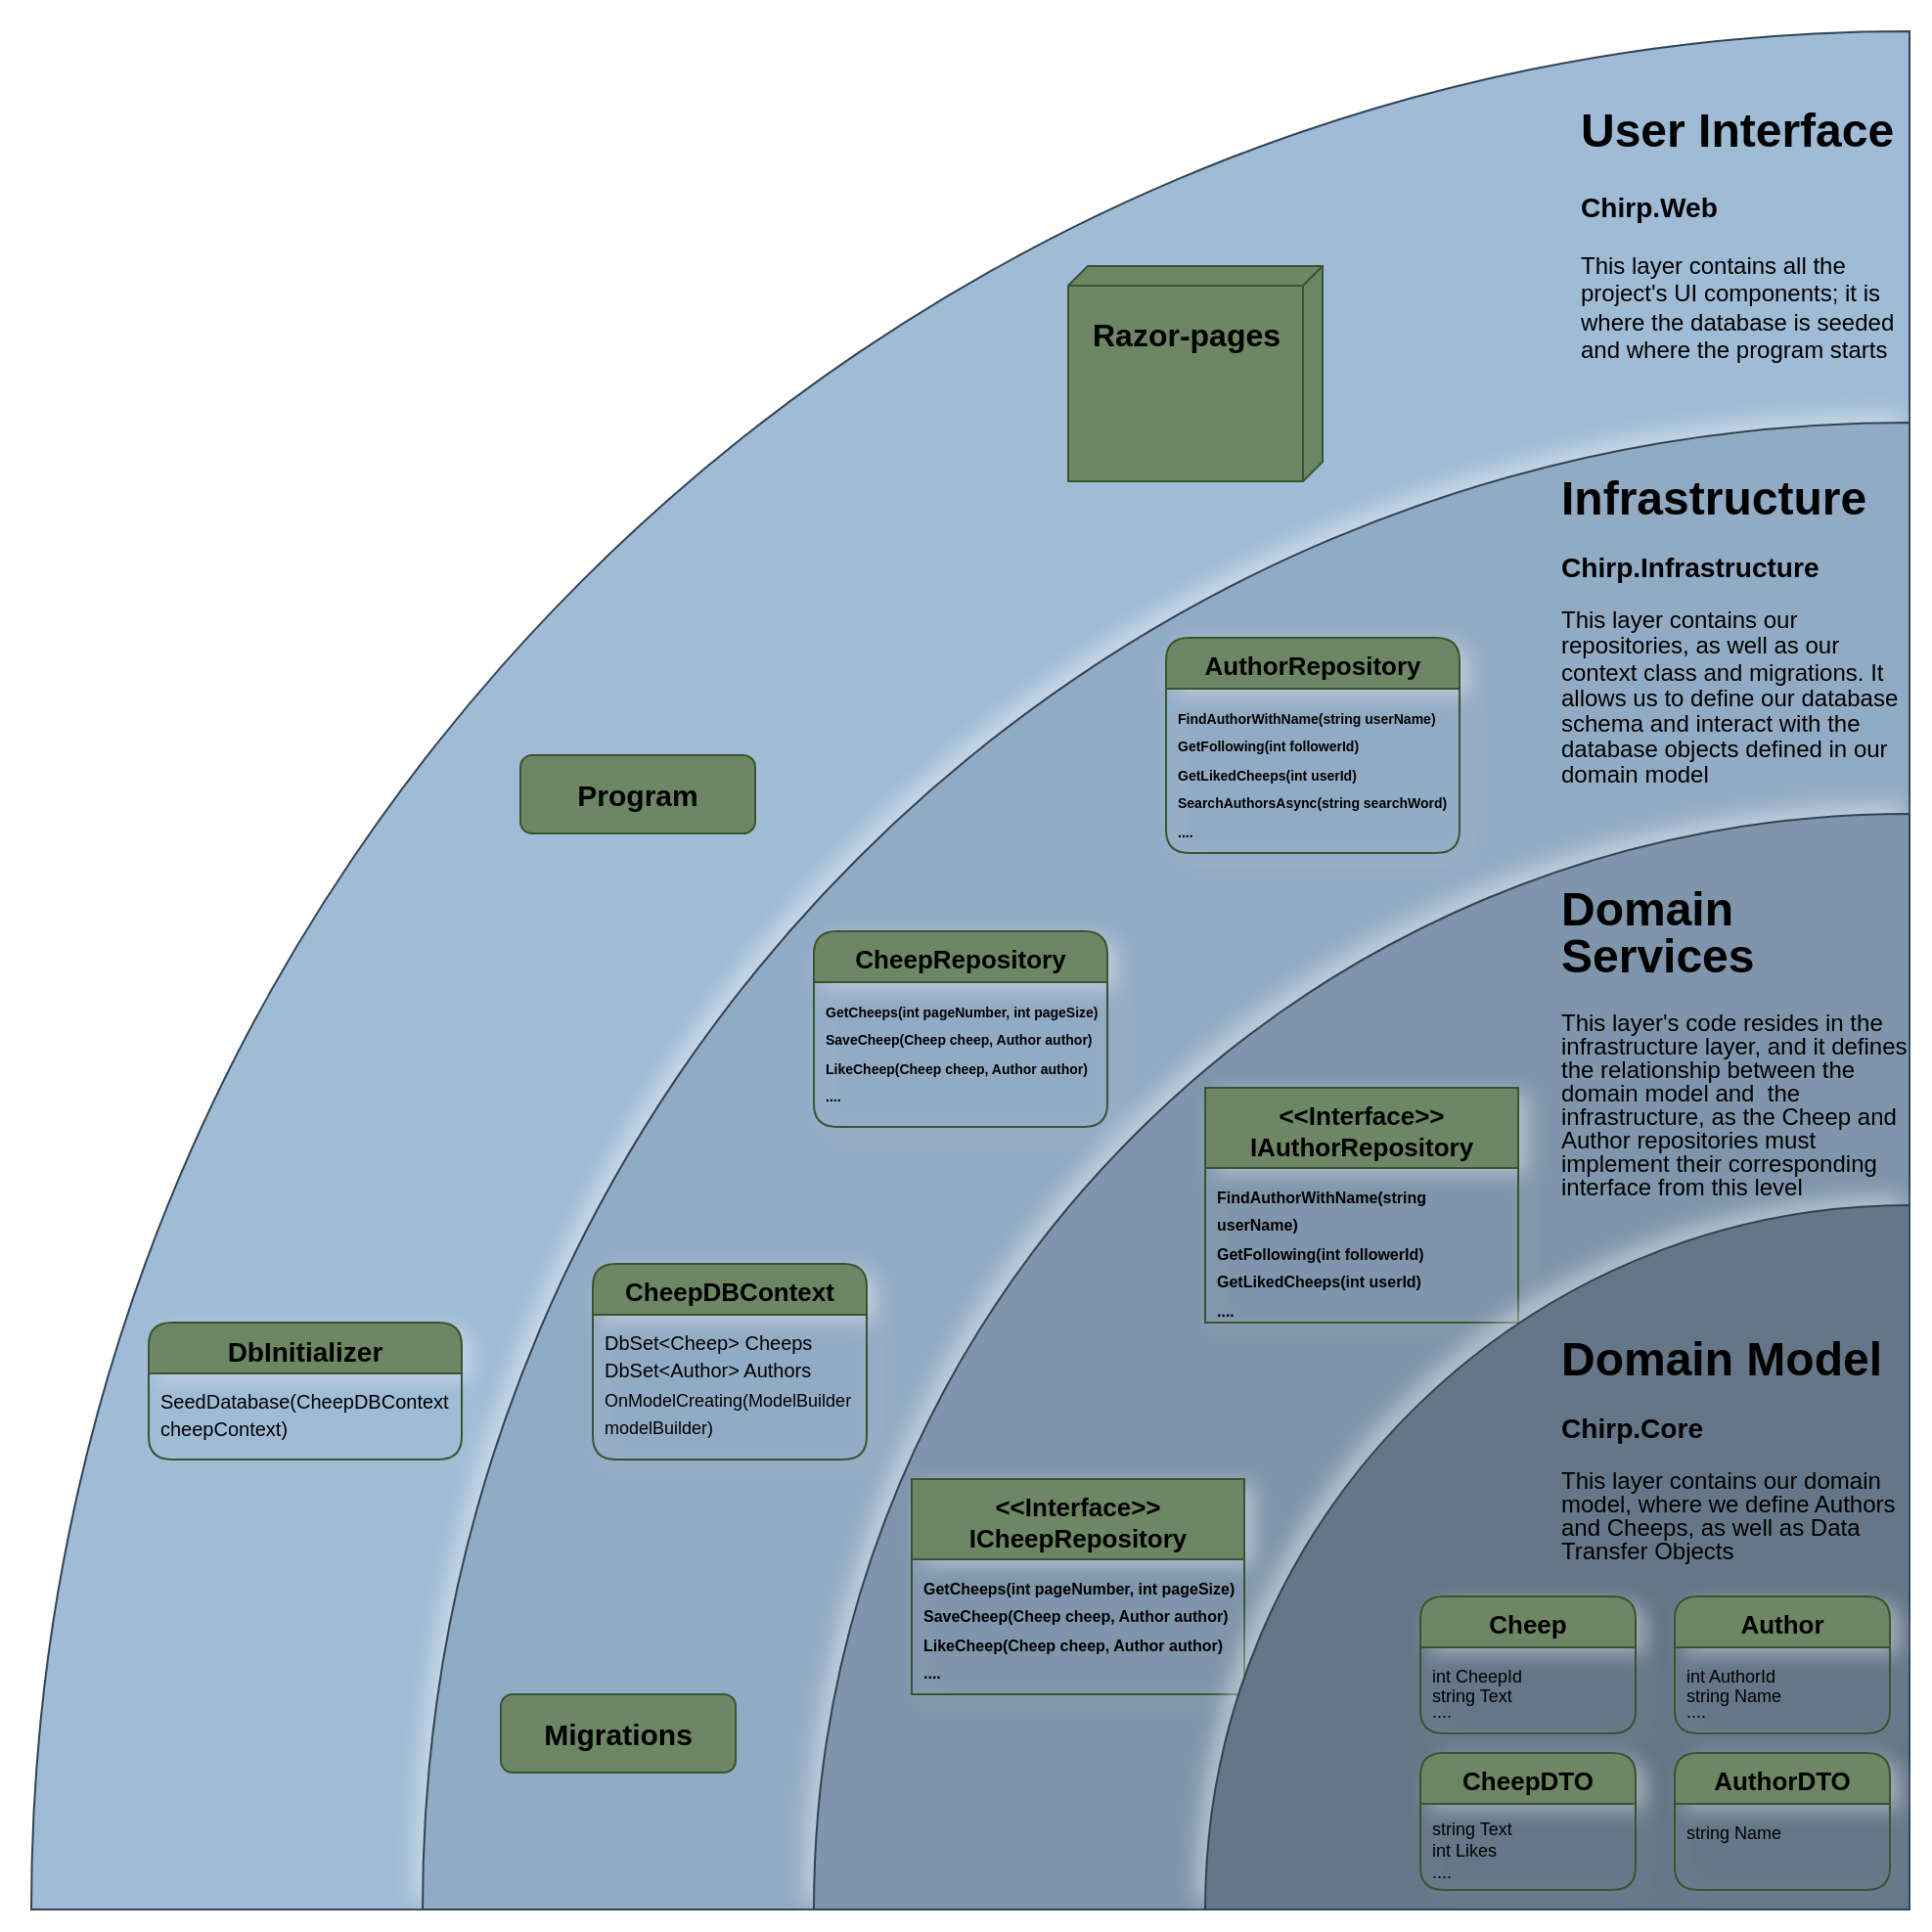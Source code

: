 <mxfile version="25.0.3">
  <diagram name="Side-1" id="M_8jaddpAcBc_p0ewjSc">
    <mxGraphModel dx="2486" dy="942" grid="1" gridSize="10" guides="1" tooltips="1" connect="1" arrows="1" fold="1" page="1" pageScale="1" pageWidth="827" pageHeight="1169" math="0" shadow="0">
      <root>
        <mxCell id="0" />
        <mxCell id="TLWgxVk_4iHTqdzo4RCf-10" value="4" parent="0" />
        <mxCell id="wKvgLo9anTYskzgggmUT-33" value="" style="shape=stencil(rVRNT4NAEP01JHqgQdCDxwb14MHE6B+Ybqdl0mWX7C6F+uudZUtbSmmMmhBg3mPefC5RltsCKozSREGJUfYUpel7DcahYSwnIySTKb8Xgbx/DGYzNMFWKFzAtmAIFr2fdUZvsKGl2yuQKtCQ82z2HCVz/sZfWS60UixCWtkBc8KzGJBi36QNYsnsIYTZ7e1gVRyhRF/EKXos8S0AUfry60h3P4v0cTlSljMyVXCWL0Bs1kbXankxvwp8M0dET5d6i8fE+xENO3S59F5BkjpRSP5XoE/oisJn4b3BCL4bWBLx88a0HuOWMLa79SsJXZ1O860EJwpvdJ79Ulv6OnwBoiDsHJoC/GB3uvYGKDfj52ttPWiwkiAw0OaQxL6ehlwIQjyx+VTx+7zP+m/Oym9jaMnGRjvwKzDolASzxph14pWE9YCyDWI1hv8wbCG1xSungfHRwnXoxJZm+UobvLK+K5Iy/BamTsZIoEPDVDvgGw==);whiteSpace=wrap;html=1;fillColor=#9FBBD6;strokeColor=#314354;rotation=-180;shadow=1;shadowColor=#FFFFFF;shadowOpacity=40;shadowOffsetX=-5;shadowOffsetY=-5;shadowBlur=5;" vertex="1" parent="TLWgxVk_4iHTqdzo4RCf-10">
          <mxGeometry x="-700" y="340" width="960" height="960" as="geometry" />
        </mxCell>
        <mxCell id="TLWgxVk_4iHTqdzo4RCf-54" value="" style="verticalAlign=top;align=left;spacingTop=8;spacingLeft=2;spacingRight=12;shape=cube;size=10;direction=south;fontStyle=4;html=1;whiteSpace=wrap;strokeColor=#3A5431;fillColor=#6d8764;rotation=0;strokeWidth=1;noLabel=0;connectable=1;allowArrows=1;fixDash=0;recursiveResize=1;comic=0;fontColor=#ffffff;" parent="TLWgxVk_4iHTqdzo4RCf-10" vertex="1">
          <mxGeometry x="-170" y="460" width="130" height="110" as="geometry" />
        </mxCell>
        <mxCell id="wKvgLo9anTYskzgggmUT-50" value="&lt;font style=&quot;font-size: 16px;&quot;&gt;&lt;b style=&quot;&quot;&gt;Razor-pages&lt;/b&gt;&lt;/font&gt;" style="text;html=1;align=center;verticalAlign=middle;resizable=0;points=[];autosize=1;strokeColor=none;fillColor=none;" vertex="1" parent="TLWgxVk_4iHTqdzo4RCf-10">
          <mxGeometry x="-170" y="480" width="120" height="30" as="geometry" />
        </mxCell>
        <mxCell id="wKvgLo9anTYskzgggmUT-52" value="&lt;font style=&quot;font-size: 14px;&quot; color=&quot;#000000&quot;&gt;DbInitializer&lt;/font&gt;" style="swimlane;fontStyle=1;align=center;verticalAlign=top;childLayout=stackLayout;horizontal=1;startSize=26;horizontalStack=0;resizeParent=1;resizeParentMax=0;resizeLast=0;collapsible=0;marginBottom=0;whiteSpace=wrap;html=1;fillColor=#6d8764;fontColor=#ffffff;strokeColor=#3A5431;snapToPoint=1;rounded=1;shadow=1;shadowColor=#FFFFFF;shadowOpacity=40;shadowOffsetX=5;shadowBlur=5;" vertex="1" parent="TLWgxVk_4iHTqdzo4RCf-10">
          <mxGeometry x="-640" y="1000" width="160" height="70" as="geometry" />
        </mxCell>
        <mxCell id="wKvgLo9anTYskzgggmUT-53" value="&lt;font style=&quot;font-size: 10px;&quot;&gt;SeedDatabase(CheepDBContext cheepContext)&lt;/font&gt;" style="text;strokeColor=none;fillColor=none;align=left;verticalAlign=top;spacingLeft=4;spacingRight=4;overflow=hidden;rotatable=0;points=[[0,0.5],[1,0.5]];portConstraint=eastwest;whiteSpace=wrap;html=1;" vertex="1" parent="wKvgLo9anTYskzgggmUT-52">
          <mxGeometry y="26" width="160" height="44" as="geometry" />
        </mxCell>
        <mxCell id="wKvgLo9anTYskzgggmUT-63" value="&lt;h1 style=&quot;margin-top: 0px;&quot;&gt;User Interface&lt;/h1&gt;&lt;h3&gt;Chirp.Web&lt;/h3&gt;&lt;p&gt;This layer contains all the project&#39;s UI components; it is where the database is seeded and where the program starts&lt;/p&gt;" style="text;html=1;whiteSpace=wrap;overflow=hidden;rounded=0;" vertex="1" parent="TLWgxVk_4iHTqdzo4RCf-10">
          <mxGeometry x="90" y="370" width="170" height="160" as="geometry" />
        </mxCell>
        <mxCell id="wKvgLo9anTYskzgggmUT-62" value="&lt;font color=&quot;#000000&quot;&gt;&lt;span style=&quot;font-size: 15px;&quot;&gt;&lt;b&gt;Program&lt;/b&gt;&lt;/span&gt;&lt;/font&gt;" style="rounded=1;whiteSpace=wrap;html=1;fillColor=#6d8764;fontColor=#ffffff;strokeColor=#3A5431;" vertex="1" parent="TLWgxVk_4iHTqdzo4RCf-10">
          <mxGeometry x="-450" y="710" width="120" height="40" as="geometry" />
        </mxCell>
        <mxCell id="TLWgxVk_4iHTqdzo4RCf-9" value="3" parent="0" />
        <mxCell id="wKvgLo9anTYskzgggmUT-32" value="" style="shape=stencil(rVRNT4NAEP01JHqgQdCDxwb14MHE6B+Ybqdl0mWX7C6F+uudZUtbSmmMmhBg3mPefC5RltsCKozSREGJUfYUpel7DcahYSwnIySTKb8Xgbx/DGYzNMFWKFzAtmAIFr2fdUZvsKGl2yuQKtCQ82z2HCVz/sZfWS60UixCWtkBc8KzGJBi36QNYsnsIYTZ7e1gVRyhRF/EKXos8S0AUfry60h3P4v0cTlSljMyVXCWL0Bs1kbXankxvwp8M0dET5d6i8fE+xENO3S59F5BkjpRSP5XoE/oisJn4b3BCL4bWBLx88a0HuOWMLa79SsJXZ1O860EJwpvdJ79Ulv6OnwBoiDsHJoC/GB3uvYGKDfj52ttPWiwkiAw0OaQxL6ehlwIQjyx+VTx+7zP+m/Oym9jaMnGRjvwKzDolASzxph14pWE9YCyDWI1hv8wbCG1xSungfHRwnXoxJZm+UobvLK+K5Iy/BamTsZIoEPDVDvgGw==);whiteSpace=wrap;html=1;fillColor=#92ABC4;strokeColor=#314354;rotation=-180;shadow=1;shadowColor=#FFFFFF;shadowOpacity=40;shadowOffsetX=-5;shadowOffsetY=-5;shadowBlur=5;" vertex="1" parent="TLWgxVk_4iHTqdzo4RCf-9">
          <mxGeometry x="-500" y="540" width="760" height="760" as="geometry" />
        </mxCell>
        <mxCell id="wKvgLo9anTYskzgggmUT-44" value="&lt;font style=&quot;font-size: 13px;&quot; color=&quot;#000000&quot;&gt;AuthorRepository&lt;/font&gt;" style="swimlane;fontStyle=1;align=center;verticalAlign=top;childLayout=stackLayout;horizontal=1;startSize=26;horizontalStack=0;resizeParent=1;resizeParentMax=0;resizeLast=0;collapsible=0;marginBottom=0;whiteSpace=wrap;html=1;fillColor=#6d8764;fontColor=#ffffff;strokeColor=#3A5431;snapToPoint=1;rounded=1;shadow=1;shadowColor=#FFFFFF;shadowOpacity=40;shadowOffsetX=5;shadowBlur=5;container=1;" vertex="1" parent="TLWgxVk_4iHTqdzo4RCf-9">
          <mxGeometry x="-120" y="650" width="150" height="110" as="geometry" />
        </mxCell>
        <mxCell id="wKvgLo9anTYskzgggmUT-45" value="&lt;b&gt;&lt;font style=&quot;font-size: 7px;&quot;&gt;&lt;font style=&quot;&quot;&gt;FindAuthorWithName(string userName)&lt;/font&gt;&lt;/font&gt;&lt;/b&gt;&lt;div&gt;&lt;div&gt;&lt;div&gt;&lt;font style=&quot;font-size: 7px;&quot;&gt;&lt;b&gt;GetFollowing(int followerId)&lt;/b&gt;&lt;/font&gt;&lt;/div&gt;&lt;div&gt;&lt;b&gt;&lt;font style=&quot;font-size: 7px;&quot;&gt;GetLikedCheeps(int userId)&lt;/font&gt;&lt;/b&gt;&lt;/div&gt;&lt;div&gt;&lt;font style=&quot;&quot;&gt;&lt;span style=&quot;font-size: 7px;&quot;&gt;&lt;b&gt;SearchAuthorsAsync(string searchWord)&lt;/b&gt;&lt;/span&gt;&lt;/font&gt;&lt;/div&gt;&lt;div&gt;&lt;b&gt;&lt;font style=&quot;font-size: 7px;&quot;&gt;....&lt;/font&gt;&lt;/b&gt;&lt;/div&gt;&lt;div&gt;&lt;span style=&quot;font-size: 7px;&quot;&gt;&lt;b&gt;&lt;br&gt;&lt;/b&gt;&lt;/span&gt;&lt;/div&gt;&lt;/div&gt;&lt;/div&gt;" style="text;strokeColor=none;fillColor=none;align=left;verticalAlign=top;spacingLeft=4;spacingRight=4;overflow=hidden;rotatable=0;points=[[0,0.5],[1,0.5]];portConstraint=eastwest;whiteSpace=wrap;html=1;" vertex="1" parent="wKvgLo9anTYskzgggmUT-44">
          <mxGeometry y="26" width="150" height="84" as="geometry" />
        </mxCell>
        <mxCell id="wKvgLo9anTYskzgggmUT-46" value="&lt;font style=&quot;font-size: 13px;&quot; color=&quot;#000000&quot;&gt;CheepRepository&lt;/font&gt;" style="swimlane;fontStyle=1;align=center;verticalAlign=top;childLayout=stackLayout;horizontal=1;startSize=26;horizontalStack=0;resizeParent=1;resizeParentMax=0;resizeLast=0;collapsible=0;marginBottom=0;whiteSpace=wrap;html=1;fillColor=#6d8764;fontColor=#ffffff;strokeColor=#3A5431;snapToPoint=1;rounded=1;shadow=1;shadowColor=#FFFFFF;shadowOpacity=40;shadowOffsetX=5;shadowBlur=5;" vertex="1" parent="TLWgxVk_4iHTqdzo4RCf-9">
          <mxGeometry x="-300" y="800" width="150" height="100" as="geometry" />
        </mxCell>
        <mxCell id="wKvgLo9anTYskzgggmUT-47" value="&lt;font style=&quot;font-size: 7px;&quot;&gt;&lt;b style=&quot;&quot;&gt;GetCheeps(int pageNumber, int pageSize)&lt;/b&gt;&lt;/font&gt;&lt;div&gt;&lt;b&gt;&lt;font style=&quot;font-size: 7px;&quot;&gt;SaveCheep(Cheep cheep, Author author)&lt;/font&gt;&lt;/b&gt;&lt;/div&gt;&lt;div&gt;&lt;div&gt;&lt;b&gt;&lt;font style=&quot;font-size: 7px;&quot;&gt;LikeCheep(Cheep cheep, Author author)&lt;/font&gt;&lt;/b&gt;&lt;/div&gt;&lt;div&gt;&lt;b style=&quot;background-color: initial;&quot;&gt;&lt;font style=&quot;font-size: 7px;&quot;&gt;....&lt;/font&gt;&lt;/b&gt;&lt;/div&gt;&lt;div&gt;&lt;span style=&quot;font-size: 7px;&quot;&gt;&lt;b&gt;&lt;br&gt;&lt;/b&gt;&lt;/span&gt;&lt;/div&gt;&lt;/div&gt;" style="text;strokeColor=none;fillColor=none;align=left;verticalAlign=top;spacingLeft=4;spacingRight=4;overflow=hidden;rotatable=0;points=[[0,0.5],[1,0.5]];portConstraint=eastwest;whiteSpace=wrap;html=1;" vertex="1" parent="wKvgLo9anTYskzgggmUT-46">
          <mxGeometry y="26" width="150" height="74" as="geometry" />
        </mxCell>
        <mxCell id="wKvgLo9anTYskzgggmUT-48" value="&lt;font style=&quot;font-size: 13px;&quot; color=&quot;#000000&quot;&gt;CheepDBContext&lt;/font&gt;" style="swimlane;fontStyle=1;align=center;verticalAlign=top;childLayout=stackLayout;horizontal=1;startSize=26;horizontalStack=0;resizeParent=1;resizeParentMax=0;resizeLast=0;collapsible=0;marginBottom=0;whiteSpace=wrap;html=1;fillColor=#6d8764;fontColor=#ffffff;strokeColor=#3A5431;snapToPoint=1;rounded=1;shadow=1;shadowColor=#FFFFFF;shadowOpacity=40;shadowOffsetX=5;shadowBlur=5;" vertex="1" parent="TLWgxVk_4iHTqdzo4RCf-9">
          <mxGeometry x="-413" y="970" width="140" height="100" as="geometry" />
        </mxCell>
        <mxCell id="wKvgLo9anTYskzgggmUT-49" value="&lt;font style=&quot;font-size: 10px;&quot;&gt;DbSet&amp;lt;Cheep&amp;gt; Cheeps&lt;/font&gt;&lt;div&gt;&lt;font style=&quot;font-size: 10px;&quot;&gt;DbSet&amp;lt;Author&amp;gt; Authors&lt;/font&gt;&lt;/div&gt;&lt;div&gt;&lt;font style=&quot;font-size: 9px;&quot;&gt;OnModelCreating(ModelBuilder modelBuilder)&lt;/font&gt;&lt;/div&gt;" style="text;strokeColor=none;fillColor=none;align=left;verticalAlign=top;spacingLeft=4;spacingRight=4;overflow=hidden;rotatable=0;points=[[0,0.5],[1,0.5]];portConstraint=eastwest;whiteSpace=wrap;html=1;" vertex="1" parent="wKvgLo9anTYskzgggmUT-48">
          <mxGeometry y="26" width="140" height="74" as="geometry" />
        </mxCell>
        <mxCell id="wKvgLo9anTYskzgggmUT-59" value="&lt;font style=&quot;font-size: 15px;&quot; color=&quot;#000000&quot;&gt;&lt;b style=&quot;&quot;&gt;Migrations&lt;/b&gt;&lt;/font&gt;" style="rounded=1;whiteSpace=wrap;html=1;fillColor=#6d8764;fontColor=#ffffff;strokeColor=#3A5431;" vertex="1" parent="TLWgxVk_4iHTqdzo4RCf-9">
          <mxGeometry x="-460" y="1190" width="120" height="40" as="geometry" />
        </mxCell>
        <mxCell id="TLWgxVk_4iHTqdzo4RCf-8" value="2" parent="0" />
        <mxCell id="wKvgLo9anTYskzgggmUT-31" value="" style="shape=stencil(rVRNT4NAEP01JHqgQdCDxwb14MHE6B+Ybqdl0mWX7C6F+uudZUtbSmmMmhBg3mPefC5RltsCKozSREGJUfYUpel7DcahYSwnIySTKb8Xgbx/DGYzNMFWKFzAtmAIFr2fdUZvsKGl2yuQKtCQ82z2HCVz/sZfWS60UixCWtkBc8KzGJBi36QNYsnsIYTZ7e1gVRyhRF/EKXos8S0AUfry60h3P4v0cTlSljMyVXCWL0Bs1kbXankxvwp8M0dET5d6i8fE+xENO3S59F5BkjpRSP5XoE/oisJn4b3BCL4bWBLx88a0HuOWMLa79SsJXZ1O860EJwpvdJ79Ulv6OnwBoiDsHJoC/GB3uvYGKDfj52ttPWiwkiAw0OaQxL6ehlwIQjyx+VTx+7zP+m/Oym9jaMnGRjvwKzDolASzxph14pWE9YCyDWI1hv8wbCG1xSungfHRwnXoxJZm+UobvLK+K5Iy/BamTsZIoEPDVDvgGw==);whiteSpace=wrap;html=1;fillColor=#7E95AB;strokeColor=#314354;rotation=-180;shadow=1;shadowColor=#FFFFFF;shadowOpacity=40;shadowOffsetX=-5;shadowOffsetY=-5;shadowBlur=5;" vertex="1" parent="TLWgxVk_4iHTqdzo4RCf-8">
          <mxGeometry x="-300" y="740" width="560" height="560" as="geometry" />
        </mxCell>
        <mxCell id="wKvgLo9anTYskzgggmUT-38" value="&lt;font style=&quot;font-size: 13px;&quot; color=&quot;#000000&quot;&gt;&amp;lt;&amp;lt;Interface&amp;gt;&amp;gt;&lt;/font&gt;&lt;div&gt;&lt;font style=&quot;font-size: 13px;&quot; color=&quot;#000000&quot;&gt;ICheepRepository&lt;/font&gt;&lt;/div&gt;" style="swimlane;fontStyle=1;align=center;verticalAlign=top;childLayout=stackLayout;horizontal=1;startSize=41;horizontalStack=0;resizeParent=1;resizeParentMax=0;resizeLast=0;collapsible=0;marginBottom=0;whiteSpace=wrap;html=1;fillColor=#6d8764;fontColor=#ffffff;strokeColor=#3A5431;rounded=0;shadow=1;shadowOpacity=40;shadowOffsetX=5;shadowBlur=5;shadowColor=#FFFFFF;" vertex="1" parent="TLWgxVk_4iHTqdzo4RCf-8">
          <mxGeometry x="-250" y="1080" width="170" height="110" as="geometry" />
        </mxCell>
        <mxCell id="wKvgLo9anTYskzgggmUT-39" value="&lt;font style=&quot;font-size: 8px;&quot;&gt;&lt;b style=&quot;&quot;&gt;GetCheeps(int pageNumber, int pageSize)&lt;/b&gt;&lt;/font&gt;&lt;div&gt;&lt;b&gt;&lt;font style=&quot;font-size: 8px;&quot;&gt;SaveCheep(Cheep cheep, Author author)&lt;br&gt;&lt;/font&gt;&lt;/b&gt;&lt;div&gt;&lt;b&gt;&lt;font style=&quot;font-size: 8px;&quot;&gt;LikeCheep(Cheep cheep, Author author)&lt;/font&gt;&lt;/b&gt;&lt;/div&gt;&lt;div&gt;&lt;b&gt;&lt;font style=&quot;font-size: 8px;&quot;&gt;....&lt;/font&gt;&lt;/b&gt;&lt;/div&gt;&lt;div&gt;&lt;b&gt;&lt;font style=&quot;font-size: 8px;&quot;&gt;&lt;br&gt;&lt;/font&gt;&lt;/b&gt;&lt;div&gt;&lt;font style=&quot;font-size: 7px;&quot;&gt;&lt;b style=&quot;&quot;&gt;&lt;br&gt;&lt;/b&gt;&lt;/font&gt;&lt;/div&gt;&lt;/div&gt;&lt;/div&gt;" style="text;strokeColor=none;fillColor=none;align=left;verticalAlign=top;spacingLeft=4;spacingRight=4;overflow=hidden;rotatable=0;points=[[0,0.5],[1,0.5]];portConstraint=eastwest;whiteSpace=wrap;html=1;" vertex="1" parent="wKvgLo9anTYskzgggmUT-38">
          <mxGeometry y="41" width="170" height="69" as="geometry" />
        </mxCell>
        <mxCell id="wKvgLo9anTYskzgggmUT-42" value="&lt;font style=&quot;font-size: 13px;&quot; color=&quot;#000000&quot;&gt;&amp;lt;&amp;lt;Interface&amp;gt;&amp;gt;&lt;/font&gt;&lt;div&gt;&lt;font style=&quot;font-size: 13px;&quot; color=&quot;#000000&quot;&gt;IAuthorRepository&lt;/font&gt;&lt;/div&gt;" style="swimlane;fontStyle=1;align=center;verticalAlign=top;childLayout=stackLayout;horizontal=1;startSize=41;horizontalStack=0;resizeParent=1;resizeParentMax=0;resizeLast=0;collapsible=0;marginBottom=0;whiteSpace=wrap;html=1;fillColor=#6d8764;fontColor=#ffffff;strokeColor=#3A5431;rounded=0;shadow=1;shadowOpacity=40;shadowOffsetX=5;shadowBlur=5;shadowColor=#FFFFFF;" vertex="1" parent="TLWgxVk_4iHTqdzo4RCf-8">
          <mxGeometry x="-100" y="880" width="160" height="120" as="geometry" />
        </mxCell>
        <mxCell id="wKvgLo9anTYskzgggmUT-43" value="&lt;b&gt;&lt;font style=&quot;font-size: 8px;&quot;&gt;&lt;font style=&quot;&quot;&gt;FindAuthorWithName(string userName)&lt;/font&gt;&lt;br&gt;&lt;/font&gt;&lt;/b&gt;&lt;div&gt;&lt;div&gt;&lt;font style=&quot;font-size: 8px;&quot;&gt;&lt;b&gt;GetFollowing(int followerId)&lt;/b&gt;&lt;/font&gt;&lt;/div&gt;&lt;div&gt;&lt;font style=&quot;font-size: 8px;&quot;&gt;&lt;b&gt;GetLikedCheeps(int userId)&lt;/b&gt;&lt;/font&gt;&lt;/div&gt;&lt;div&gt;&lt;font style=&quot;font-size: 8px;&quot;&gt;&lt;b&gt;....&lt;/b&gt;&lt;/font&gt;&lt;/div&gt;&lt;div&gt;&lt;b&gt;&lt;font style=&quot;font-size: 8px;&quot;&gt;&lt;br&gt;&lt;/font&gt;&lt;/b&gt;&lt;div&gt;&lt;font style=&quot;font-size: 7px;&quot;&gt;&lt;b style=&quot;&quot;&gt;&lt;br&gt;&lt;/b&gt;&lt;/font&gt;&lt;/div&gt;&lt;/div&gt;&lt;/div&gt;" style="text;strokeColor=none;fillColor=none;align=left;verticalAlign=top;spacingLeft=4;spacingRight=4;overflow=hidden;rotatable=0;points=[[0,0.5],[1,0.5]];portConstraint=eastwest;whiteSpace=wrap;html=1;" vertex="1" parent="wKvgLo9anTYskzgggmUT-42">
          <mxGeometry y="41" width="160" height="79" as="geometry" />
        </mxCell>
        <mxCell id="TLWgxVk_4iHTqdzo4RCf-7" value="1" parent="0" />
        <mxCell id="wKvgLo9anTYskzgggmUT-30" value="" style="shape=stencil(rVRNT4NAEP01JHqgQdCDxwb14MHE6B+Ybqdl0mWX7C6F+uudZUtbSmmMmhBg3mPefC5RltsCKozSREGJUfYUpel7DcahYSwnIySTKb8Xgbx/DGYzNMFWKFzAtmAIFr2fdUZvsKGl2yuQKtCQ82z2HCVz/sZfWS60UixCWtkBc8KzGJBi36QNYsnsIYTZ7e1gVRyhRF/EKXos8S0AUfry60h3P4v0cTlSljMyVXCWL0Bs1kbXankxvwp8M0dET5d6i8fE+xENO3S59F5BkjpRSP5XoE/oisJn4b3BCL4bWBLx88a0HuOWMLa79SsJXZ1O860EJwpvdJ79Ulv6OnwBoiDsHJoC/GB3uvYGKDfj52ttPWiwkiAw0OaQxL6ehlwIQjyx+VTx+7zP+m/Oym9jaMnGRjvwKzDolASzxph14pWE9YCyDWI1hv8wbCG1xSungfHRwnXoxJZm+UobvLK+K5Iy/BamTsZIoEPDVDvgGw==);whiteSpace=wrap;html=1;fillColor=#647687;strokeColor=#314354;rotation=-180;shadow=1;shadowColor=#FFFFFF;shadowOpacity=40;shadowOffsetX=-5;shadowBlur=5;shadowOffsetY=-5;perimeter=rectanglePerimeter;" vertex="1" parent="TLWgxVk_4iHTqdzo4RCf-7">
          <mxGeometry x="-100" y="940" width="360" height="360" as="geometry" />
        </mxCell>
        <mxCell id="TLWgxVk_4iHTqdzo4RCf-28" value="&lt;font style=&quot;font-size: 13px;&quot; color=&quot;#000000&quot;&gt;Cheep&lt;/font&gt;" style="swimlane;fontStyle=1;align=center;verticalAlign=top;childLayout=stackLayout;horizontal=1;startSize=26;horizontalStack=0;resizeParent=1;resizeParentMax=0;resizeLast=0;collapsible=0;marginBottom=0;whiteSpace=wrap;html=1;fillColor=#6d8764;fontColor=#ffffff;strokeColor=#3A5431;rounded=1;shadow=1;shadowOpacity=40;shadowOffsetX=5;shadowBlur=5;shadowColor=#FFFFFF;" parent="TLWgxVk_4iHTqdzo4RCf-7" vertex="1">
          <mxGeometry x="10" y="1140" width="110" height="70" as="geometry" />
        </mxCell>
        <mxCell id="TLWgxVk_4iHTqdzo4RCf-29" value="&lt;font style=&quot;font-size: 9px; line-height: 60%;&quot;&gt;int CheepId&lt;/font&gt;&lt;div style=&quot;line-height: 60%;&quot;&gt;&lt;font style=&quot;font-size: 9px; line-height: 60%;&quot;&gt;string Text&lt;/font&gt;&lt;/div&gt;&lt;div style=&quot;line-height: 60%;&quot;&gt;&lt;font style=&quot;font-size: 9px; line-height: 60%;&quot;&gt;....&lt;/font&gt;&lt;/div&gt;" style="text;strokeColor=none;fillColor=none;align=left;verticalAlign=top;spacingLeft=4;spacingRight=4;overflow=hidden;rotatable=0;points=[[0,0.5],[1,0.5]];portConstraint=eastwest;whiteSpace=wrap;html=1;" parent="TLWgxVk_4iHTqdzo4RCf-28" vertex="1">
          <mxGeometry y="26" width="110" height="44" as="geometry" />
        </mxCell>
        <mxCell id="TLWgxVk_4iHTqdzo4RCf-20" value="&lt;font style=&quot;font-size: 13px;&quot; color=&quot;#000000&quot;&gt;Author&lt;/font&gt;" style="swimlane;fontStyle=1;align=center;verticalAlign=top;childLayout=stackLayout;horizontal=1;startSize=26;horizontalStack=0;resizeParent=1;resizeParentMax=0;resizeLast=0;collapsible=0;marginBottom=0;whiteSpace=wrap;html=1;fillColor=#6d8764;fontColor=#ffffff;strokeColor=#3A5431;snapToPoint=1;rounded=1;shadow=1;shadowColor=#FFFFFF;shadowOpacity=40;shadowOffsetX=5;shadowBlur=5;" parent="TLWgxVk_4iHTqdzo4RCf-7" vertex="1">
          <mxGeometry x="140" y="1140" width="110" height="70" as="geometry" />
        </mxCell>
        <mxCell id="TLWgxVk_4iHTqdzo4RCf-21" value="&lt;font style=&quot;font-size: 9px; line-height: 60%;&quot;&gt;int AuthorId&lt;/font&gt;&lt;div style=&quot;line-height: 60%;&quot;&gt;&lt;font style=&quot;font-size: 9px; line-height: 60%;&quot;&gt;string Name&lt;/font&gt;&lt;/div&gt;&lt;div style=&quot;line-height: 60%;&quot;&gt;&lt;font style=&quot;font-size: 9px; line-height: 60%;&quot;&gt;....&lt;/font&gt;&lt;/div&gt;" style="text;strokeColor=none;fillColor=none;align=left;verticalAlign=top;spacingLeft=4;spacingRight=4;overflow=hidden;rotatable=0;points=[[0,0.5],[1,0.5]];portConstraint=eastwest;whiteSpace=wrap;html=1;" parent="TLWgxVk_4iHTqdzo4RCf-20" vertex="1">
          <mxGeometry y="26" width="110" height="44" as="geometry" />
        </mxCell>
        <mxCell id="TLWgxVk_4iHTqdzo4RCf-34" value="&lt;font style=&quot;font-size: 13px;&quot; color=&quot;#000000&quot;&gt;AuthorDTO&lt;/font&gt;" style="swimlane;fontStyle=1;align=center;verticalAlign=top;childLayout=stackLayout;horizontal=1;startSize=26;horizontalStack=0;resizeParent=1;resizeParentMax=0;resizeLast=0;collapsible=0;marginBottom=0;whiteSpace=wrap;html=1;fillColor=#6d8764;fontColor=#ffffff;strokeColor=#3A5431;snapToPoint=1;rounded=1;shadow=1;shadowColor=#FFFFFF;shadowOpacity=40;shadowOffsetX=5;shadowBlur=5;" parent="TLWgxVk_4iHTqdzo4RCf-7" vertex="1">
          <mxGeometry x="140" y="1220" width="110" height="70" as="geometry" />
        </mxCell>
        <mxCell id="TLWgxVk_4iHTqdzo4RCf-35" value="&lt;font style=&quot;font-size: 9px; line-height: 50%;&quot;&gt;string Name&lt;/font&gt;" style="text;strokeColor=none;fillColor=none;align=left;verticalAlign=top;spacingLeft=4;spacingRight=4;overflow=hidden;rotatable=0;points=[[0,0.5],[1,0.5]];portConstraint=eastwest;whiteSpace=wrap;html=1;" parent="TLWgxVk_4iHTqdzo4RCf-34" vertex="1">
          <mxGeometry y="26" width="110" height="44" as="geometry" />
        </mxCell>
        <mxCell id="TLWgxVk_4iHTqdzo4RCf-32" value="&lt;font style=&quot;font-size: 13px;&quot; color=&quot;#000000&quot;&gt;CheepDTO&lt;/font&gt;" style="swimlane;fontStyle=1;align=center;verticalAlign=top;childLayout=stackLayout;horizontal=1;startSize=26;horizontalStack=0;resizeParent=1;resizeParentMax=0;resizeLast=0;collapsible=0;marginBottom=0;whiteSpace=wrap;html=1;fillColor=#6d8764;fontColor=#ffffff;strokeColor=#3A5431;rounded=1;shadow=1;shadowColor=#FFFFFF;shadowOpacity=40;shadowOffsetX=5;shadowBlur=5;" parent="TLWgxVk_4iHTqdzo4RCf-7" vertex="1">
          <mxGeometry x="10" y="1220" width="110" height="70" as="geometry" />
        </mxCell>
        <mxCell id="TLWgxVk_4iHTqdzo4RCf-33" value="&lt;div style=&quot;line-height: 90%;&quot;&gt;&lt;font style=&quot;font-size: 9px; line-height: 90%;&quot;&gt;string Text&lt;/font&gt;&lt;/div&gt;&lt;div style=&quot;line-height: 90%;&quot;&gt;&lt;font style=&quot;font-size: 9px; line-height: 90%;&quot;&gt;int Likes&lt;/font&gt;&lt;/div&gt;&lt;div style=&quot;line-height: 90%;&quot;&gt;&lt;font style=&quot;font-size: 9px; line-height: 90%;&quot;&gt;....&lt;/font&gt;&lt;/div&gt;" style="text;strokeColor=none;fillColor=none;align=left;verticalAlign=top;spacingLeft=4;spacingRight=4;overflow=hidden;rotatable=0;points=[[0,0.5],[1,0.5]];portConstraint=eastwest;whiteSpace=wrap;html=1;" parent="TLWgxVk_4iHTqdzo4RCf-32" vertex="1">
          <mxGeometry y="26" width="110" height="44" as="geometry" />
        </mxCell>
        <mxCell id="wKvgLo9anTYskzgggmUT-64" value="&lt;h1 style=&quot;margin-top: 0px; line-height: 100%;&quot;&gt;Domain Model&lt;/h1&gt;&lt;h3 style=&quot;line-height: 100%;&quot;&gt;Chirp.Core&lt;/h3&gt;&lt;p style=&quot;line-height: 100%;&quot;&gt;This layer contains our domain model, where we define Authors and Cheeps, as well as Data Transfer Objects&lt;/p&gt;" style="text;html=1;whiteSpace=wrap;overflow=hidden;rounded=0;" vertex="1" parent="TLWgxVk_4iHTqdzo4RCf-7">
          <mxGeometry x="80" y="1000" width="180" height="140" as="geometry" />
        </mxCell>
        <mxCell id="wKvgLo9anTYskzgggmUT-65" value="&lt;h1 style=&quot;margin-top: 0px; line-height: 100%;&quot;&gt;Domain Services&lt;/h1&gt;&lt;p style=&quot;line-height: 100%;&quot;&gt;This layer&#39;s code resides in the infrastructure layer, and it defines the relationship between the domain model and&amp;nbsp; the infrastructure, as the Cheep and Author repositories must implement their corresponding interface from this level&lt;/p&gt;" style="text;html=1;whiteSpace=wrap;overflow=hidden;rounded=0;" vertex="1" parent="TLWgxVk_4iHTqdzo4RCf-7">
          <mxGeometry x="80" y="770" width="180" height="180" as="geometry" />
        </mxCell>
        <mxCell id="wKvgLo9anTYskzgggmUT-66" value="&lt;h1 style=&quot;margin-top: 0px; line-height: 100%;&quot;&gt;Infrastructure&lt;/h1&gt;&lt;h3 style=&quot;line-height: 100%;&quot;&gt;Chirp.Infrastructure&lt;/h3&gt;&lt;p style=&quot;line-height: 110%;&quot;&gt;This layer contains our repositories, as well as our context class and migrations. It allows us to define our database schema and interact with the database objects defined in our domain model&lt;/p&gt;" style="text;html=1;whiteSpace=wrap;overflow=hidden;rounded=0;" vertex="1" parent="TLWgxVk_4iHTqdzo4RCf-7">
          <mxGeometry x="80" y="560" width="180" height="190" as="geometry" />
        </mxCell>
      </root>
    </mxGraphModel>
  </diagram>
</mxfile>

